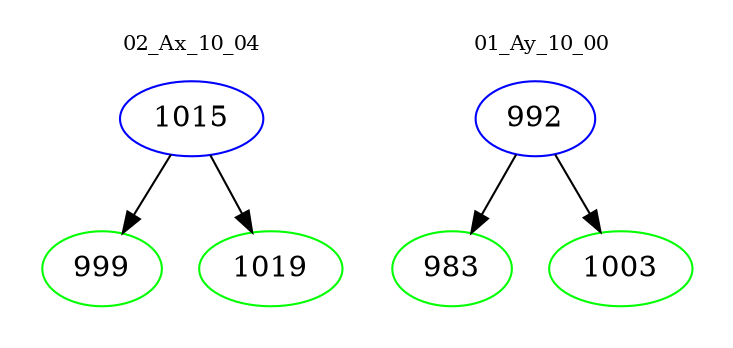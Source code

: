 digraph{
subgraph cluster_0 {
color = white
label = "02_Ax_10_04";
fontsize=10;
T0_1015 [label="1015", color="blue"]
T0_1015 -> T0_999 [color="black"]
T0_999 [label="999", color="green"]
T0_1015 -> T0_1019 [color="black"]
T0_1019 [label="1019", color="green"]
}
subgraph cluster_1 {
color = white
label = "01_Ay_10_00";
fontsize=10;
T1_992 [label="992", color="blue"]
T1_992 -> T1_983 [color="black"]
T1_983 [label="983", color="green"]
T1_992 -> T1_1003 [color="black"]
T1_1003 [label="1003", color="green"]
}
}
